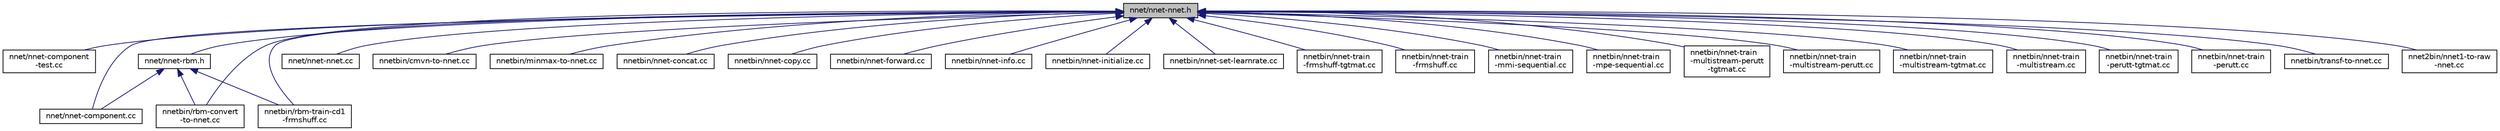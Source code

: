 digraph "nnet/nnet-nnet.h"
{
  edge [fontname="Helvetica",fontsize="10",labelfontname="Helvetica",labelfontsize="10"];
  node [fontname="Helvetica",fontsize="10",shape=record];
  Node62 [label="nnet/nnet-nnet.h",height=0.2,width=0.4,color="black", fillcolor="grey75", style="filled", fontcolor="black"];
  Node62 -> Node63 [dir="back",color="midnightblue",fontsize="10",style="solid",fontname="Helvetica"];
  Node63 [label="nnet/nnet-component\l-test.cc",height=0.2,width=0.4,color="black", fillcolor="white", style="filled",URL="$nnet-component-test_8cc.html"];
  Node62 -> Node64 [dir="back",color="midnightblue",fontsize="10",style="solid",fontname="Helvetica"];
  Node64 [label="nnet/nnet-component.cc",height=0.2,width=0.4,color="black", fillcolor="white", style="filled",URL="$nnet-component_8cc.html"];
  Node62 -> Node65 [dir="back",color="midnightblue",fontsize="10",style="solid",fontname="Helvetica"];
  Node65 [label="nnet/nnet-rbm.h",height=0.2,width=0.4,color="black", fillcolor="white", style="filled",URL="$nnet-rbm_8h.html"];
  Node65 -> Node64 [dir="back",color="midnightblue",fontsize="10",style="solid",fontname="Helvetica"];
  Node65 -> Node66 [dir="back",color="midnightblue",fontsize="10",style="solid",fontname="Helvetica"];
  Node66 [label="nnetbin/rbm-convert\l-to-nnet.cc",height=0.2,width=0.4,color="black", fillcolor="white", style="filled",URL="$rbm-convert-to-nnet_8cc.html"];
  Node65 -> Node67 [dir="back",color="midnightblue",fontsize="10",style="solid",fontname="Helvetica"];
  Node67 [label="nnetbin/rbm-train-cd1\l-frmshuff.cc",height=0.2,width=0.4,color="black", fillcolor="white", style="filled",URL="$rbm-train-cd1-frmshuff_8cc.html"];
  Node62 -> Node68 [dir="back",color="midnightblue",fontsize="10",style="solid",fontname="Helvetica"];
  Node68 [label="nnet/nnet-nnet.cc",height=0.2,width=0.4,color="black", fillcolor="white", style="filled",URL="$nnet-nnet_8cc.html"];
  Node62 -> Node69 [dir="back",color="midnightblue",fontsize="10",style="solid",fontname="Helvetica"];
  Node69 [label="nnetbin/cmvn-to-nnet.cc",height=0.2,width=0.4,color="black", fillcolor="white", style="filled",URL="$cmvn-to-nnet_8cc.html"];
  Node62 -> Node70 [dir="back",color="midnightblue",fontsize="10",style="solid",fontname="Helvetica"];
  Node70 [label="nnetbin/minmax-to-nnet.cc",height=0.2,width=0.4,color="black", fillcolor="white", style="filled",URL="$minmax-to-nnet_8cc.html"];
  Node62 -> Node71 [dir="back",color="midnightblue",fontsize="10",style="solid",fontname="Helvetica"];
  Node71 [label="nnetbin/nnet-concat.cc",height=0.2,width=0.4,color="black", fillcolor="white", style="filled",URL="$nnet-concat_8cc.html"];
  Node62 -> Node72 [dir="back",color="midnightblue",fontsize="10",style="solid",fontname="Helvetica"];
  Node72 [label="nnetbin/nnet-copy.cc",height=0.2,width=0.4,color="black", fillcolor="white", style="filled",URL="$nnet-copy_8cc.html"];
  Node62 -> Node73 [dir="back",color="midnightblue",fontsize="10",style="solid",fontname="Helvetica"];
  Node73 [label="nnetbin/nnet-forward.cc",height=0.2,width=0.4,color="black", fillcolor="white", style="filled",URL="$nnet-forward_8cc.html"];
  Node62 -> Node74 [dir="back",color="midnightblue",fontsize="10",style="solid",fontname="Helvetica"];
  Node74 [label="nnetbin/nnet-info.cc",height=0.2,width=0.4,color="black", fillcolor="white", style="filled",URL="$nnet-info_8cc.html"];
  Node62 -> Node75 [dir="back",color="midnightblue",fontsize="10",style="solid",fontname="Helvetica"];
  Node75 [label="nnetbin/nnet-initialize.cc",height=0.2,width=0.4,color="black", fillcolor="white", style="filled",URL="$nnet-initialize_8cc.html"];
  Node62 -> Node76 [dir="back",color="midnightblue",fontsize="10",style="solid",fontname="Helvetica"];
  Node76 [label="nnetbin/nnet-set-learnrate.cc",height=0.2,width=0.4,color="black", fillcolor="white", style="filled",URL="$nnet-set-learnrate_8cc.html"];
  Node62 -> Node77 [dir="back",color="midnightblue",fontsize="10",style="solid",fontname="Helvetica"];
  Node77 [label="nnetbin/nnet-train\l-frmshuff-tgtmat.cc",height=0.2,width=0.4,color="black", fillcolor="white", style="filled",URL="$nnet-train-frmshuff-tgtmat_8cc.html"];
  Node62 -> Node78 [dir="back",color="midnightblue",fontsize="10",style="solid",fontname="Helvetica"];
  Node78 [label="nnetbin/nnet-train\l-frmshuff.cc",height=0.2,width=0.4,color="black", fillcolor="white", style="filled",URL="$nnet-train-frmshuff_8cc.html"];
  Node62 -> Node79 [dir="back",color="midnightblue",fontsize="10",style="solid",fontname="Helvetica"];
  Node79 [label="nnetbin/nnet-train\l-mmi-sequential.cc",height=0.2,width=0.4,color="black", fillcolor="white", style="filled",URL="$nnet-train-mmi-sequential_8cc.html"];
  Node62 -> Node80 [dir="back",color="midnightblue",fontsize="10",style="solid",fontname="Helvetica"];
  Node80 [label="nnetbin/nnet-train\l-mpe-sequential.cc",height=0.2,width=0.4,color="black", fillcolor="white", style="filled",URL="$nnet-train-mpe-sequential_8cc.html"];
  Node62 -> Node81 [dir="back",color="midnightblue",fontsize="10",style="solid",fontname="Helvetica"];
  Node81 [label="nnetbin/nnet-train\l-multistream-perutt\l-tgtmat.cc",height=0.2,width=0.4,color="black", fillcolor="white", style="filled",URL="$nnet-train-multistream-perutt-tgtmat_8cc.html"];
  Node62 -> Node82 [dir="back",color="midnightblue",fontsize="10",style="solid",fontname="Helvetica"];
  Node82 [label="nnetbin/nnet-train\l-multistream-perutt.cc",height=0.2,width=0.4,color="black", fillcolor="white", style="filled",URL="$nnet-train-multistream-perutt_8cc.html"];
  Node62 -> Node83 [dir="back",color="midnightblue",fontsize="10",style="solid",fontname="Helvetica"];
  Node83 [label="nnetbin/nnet-train\l-multistream-tgtmat.cc",height=0.2,width=0.4,color="black", fillcolor="white", style="filled",URL="$nnet-train-multistream-tgtmat_8cc.html"];
  Node62 -> Node84 [dir="back",color="midnightblue",fontsize="10",style="solid",fontname="Helvetica"];
  Node84 [label="nnetbin/nnet-train\l-multistream.cc",height=0.2,width=0.4,color="black", fillcolor="white", style="filled",URL="$nnet-train-multistream_8cc.html"];
  Node62 -> Node85 [dir="back",color="midnightblue",fontsize="10",style="solid",fontname="Helvetica"];
  Node85 [label="nnetbin/nnet-train\l-perutt-tgtmat.cc",height=0.2,width=0.4,color="black", fillcolor="white", style="filled",URL="$nnet-train-perutt-tgtmat_8cc.html"];
  Node62 -> Node86 [dir="back",color="midnightblue",fontsize="10",style="solid",fontname="Helvetica"];
  Node86 [label="nnetbin/nnet-train\l-perutt.cc",height=0.2,width=0.4,color="black", fillcolor="white", style="filled",URL="$nnet-train-perutt_8cc.html"];
  Node62 -> Node66 [dir="back",color="midnightblue",fontsize="10",style="solid",fontname="Helvetica"];
  Node62 -> Node67 [dir="back",color="midnightblue",fontsize="10",style="solid",fontname="Helvetica"];
  Node62 -> Node87 [dir="back",color="midnightblue",fontsize="10",style="solid",fontname="Helvetica"];
  Node87 [label="nnetbin/transf-to-nnet.cc",height=0.2,width=0.4,color="black", fillcolor="white", style="filled",URL="$transf-to-nnet_8cc.html"];
  Node62 -> Node88 [dir="back",color="midnightblue",fontsize="10",style="solid",fontname="Helvetica"];
  Node88 [label="nnet2bin/nnet1-to-raw\l-nnet.cc",height=0.2,width=0.4,color="black", fillcolor="white", style="filled",URL="$nnet1-to-raw-nnet_8cc.html"];
}
